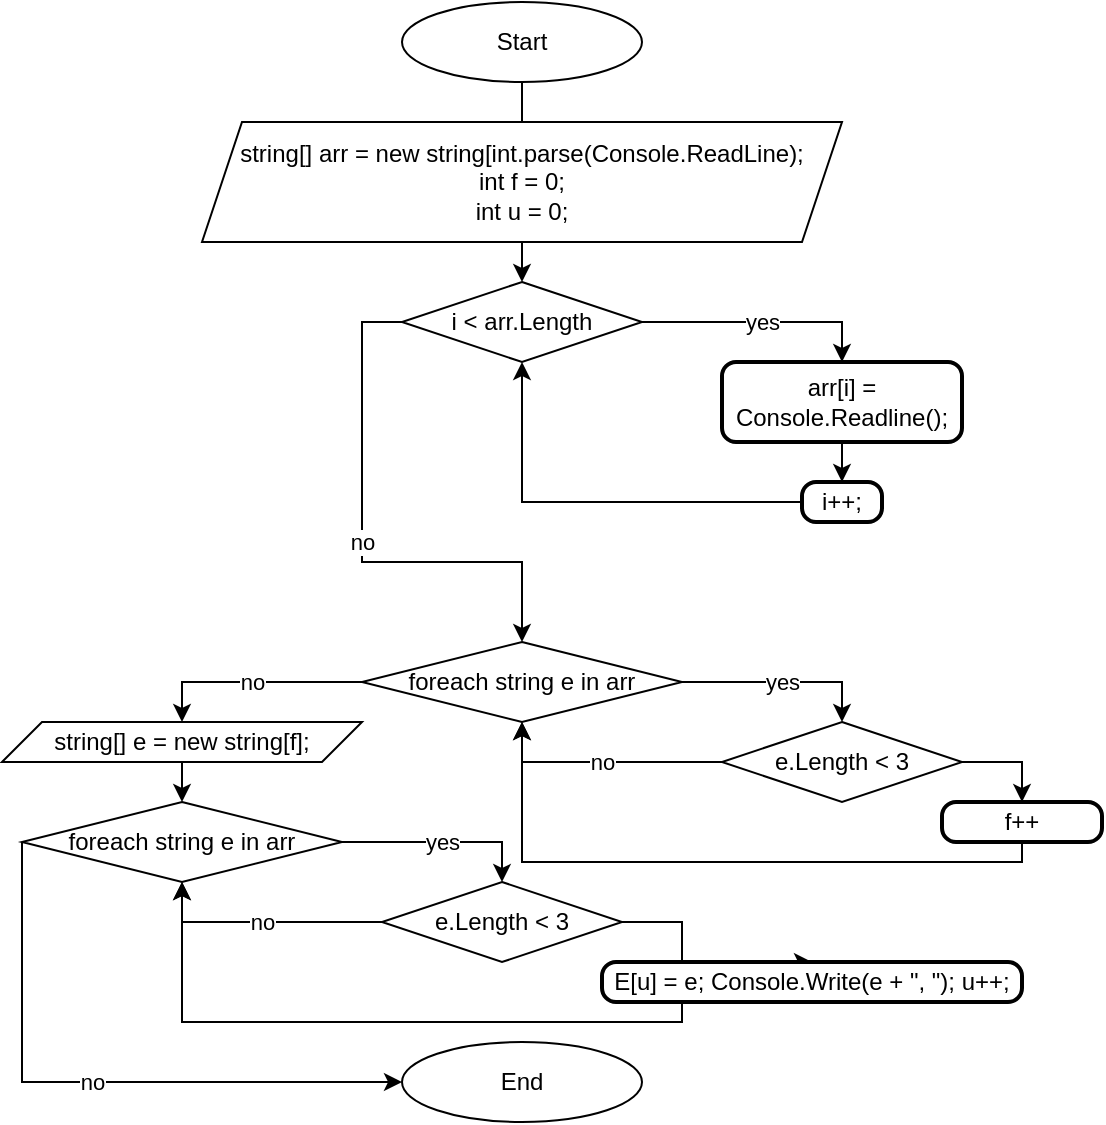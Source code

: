 <mxfile version="20.5.3" type="device"><diagram id="6y4TyhBN_wVO5j3wtP1p" name="Page-1"><mxGraphModel dx="1422" dy="762" grid="1" gridSize="10" guides="1" tooltips="1" connect="1" arrows="1" fold="1" page="1" pageScale="1" pageWidth="560" pageHeight="560" math="0" shadow="0"><root><mxCell id="0"/><mxCell id="1" parent="0"/><mxCell id="0K4t3KVqaAA1te7R-SWw-9" value="" style="edgeStyle=orthogonalEdgeStyle;rounded=0;orthogonalLoop=1;jettySize=auto;html=1;" edge="1" parent="1" source="0K4t3KVqaAA1te7R-SWw-1" target="0K4t3KVqaAA1te7R-SWw-4"><mxGeometry relative="1" as="geometry"/></mxCell><mxCell id="0K4t3KVqaAA1te7R-SWw-1" value="Start" style="ellipse;whiteSpace=wrap;html=1;" vertex="1" parent="1"><mxGeometry x="200" width="120" height="40" as="geometry"/></mxCell><mxCell id="0K4t3KVqaAA1te7R-SWw-3" value="string[] arr = new string[int.parse(Console.ReadLine);&lt;br&gt;int f = 0;&lt;br&gt;int u = 0;" style="shape=parallelogram;perimeter=parallelogramPerimeter;whiteSpace=wrap;html=1;fixedSize=1;" vertex="1" parent="1"><mxGeometry x="100" y="60" width="320" height="60" as="geometry"/></mxCell><mxCell id="0K4t3KVqaAA1te7R-SWw-10" value="yes" style="edgeStyle=orthogonalEdgeStyle;rounded=0;orthogonalLoop=1;jettySize=auto;html=1;entryX=0.5;entryY=0;entryDx=0;entryDy=0;" edge="1" parent="1" source="0K4t3KVqaAA1te7R-SWw-4" target="0K4t3KVqaAA1te7R-SWw-7"><mxGeometry relative="1" as="geometry"/></mxCell><mxCell id="0K4t3KVqaAA1te7R-SWw-20" value="no" style="edgeStyle=orthogonalEdgeStyle;rounded=0;orthogonalLoop=1;jettySize=auto;html=1;entryX=0.5;entryY=0;entryDx=0;entryDy=0;" edge="1" parent="1" source="0K4t3KVqaAA1te7R-SWw-4" target="0K4t3KVqaAA1te7R-SWw-14"><mxGeometry relative="1" as="geometry"><mxPoint x="260" y="280" as="targetPoint"/><Array as="points"><mxPoint x="180" y="160"/><mxPoint x="180" y="280"/><mxPoint x="260" y="280"/></Array></mxGeometry></mxCell><mxCell id="0K4t3KVqaAA1te7R-SWw-4" value="i &amp;lt; arr.Length" style="rhombus;whiteSpace=wrap;html=1;" vertex="1" parent="1"><mxGeometry x="200" y="140" width="120" height="40" as="geometry"/></mxCell><mxCell id="0K4t3KVqaAA1te7R-SWw-11" value="" style="edgeStyle=orthogonalEdgeStyle;rounded=0;orthogonalLoop=1;jettySize=auto;html=1;" edge="1" parent="1" source="0K4t3KVqaAA1te7R-SWw-7" target="0K4t3KVqaAA1te7R-SWw-8"><mxGeometry relative="1" as="geometry"/></mxCell><mxCell id="0K4t3KVqaAA1te7R-SWw-7" value="arr[i] = Console.Readline();" style="rounded=1;whiteSpace=wrap;html=1;absoluteArcSize=1;arcSize=14;strokeWidth=2;" vertex="1" parent="1"><mxGeometry x="360" y="180" width="120" height="40" as="geometry"/></mxCell><mxCell id="0K4t3KVqaAA1te7R-SWw-12" style="edgeStyle=orthogonalEdgeStyle;rounded=0;orthogonalLoop=1;jettySize=auto;html=1;entryX=0.5;entryY=1;entryDx=0;entryDy=0;" edge="1" parent="1" source="0K4t3KVqaAA1te7R-SWw-8" target="0K4t3KVqaAA1te7R-SWw-4"><mxGeometry relative="1" as="geometry"/></mxCell><mxCell id="0K4t3KVqaAA1te7R-SWw-8" value="i++;" style="rounded=1;whiteSpace=wrap;html=1;absoluteArcSize=1;arcSize=14;strokeWidth=2;" vertex="1" parent="1"><mxGeometry x="400" y="240" width="40" height="20" as="geometry"/></mxCell><mxCell id="0K4t3KVqaAA1te7R-SWw-18" value="yes" style="edgeStyle=orthogonalEdgeStyle;rounded=0;orthogonalLoop=1;jettySize=auto;html=1;entryX=0.5;entryY=0;entryDx=0;entryDy=0;" edge="1" parent="1" source="0K4t3KVqaAA1te7R-SWw-14" target="0K4t3KVqaAA1te7R-SWw-16"><mxGeometry relative="1" as="geometry"/></mxCell><mxCell id="0K4t3KVqaAA1te7R-SWw-26" value="no" style="edgeStyle=orthogonalEdgeStyle;rounded=0;orthogonalLoop=1;jettySize=auto;html=1;entryX=0.5;entryY=0;entryDx=0;entryDy=0;" edge="1" parent="1" source="0K4t3KVqaAA1te7R-SWw-14" target="0K4t3KVqaAA1te7R-SWw-25"><mxGeometry relative="1" as="geometry"><Array as="points"><mxPoint x="90" y="340"/></Array></mxGeometry></mxCell><mxCell id="0K4t3KVqaAA1te7R-SWw-14" value="foreach string e in arr" style="rhombus;whiteSpace=wrap;html=1;" vertex="1" parent="1"><mxGeometry x="180" y="320" width="160" height="40" as="geometry"/></mxCell><mxCell id="0K4t3KVqaAA1te7R-SWw-17" value="no" style="edgeStyle=orthogonalEdgeStyle;rounded=0;orthogonalLoop=1;jettySize=auto;html=1;entryX=0.5;entryY=1;entryDx=0;entryDy=0;" edge="1" parent="1" source="0K4t3KVqaAA1te7R-SWw-16" target="0K4t3KVqaAA1te7R-SWw-14"><mxGeometry relative="1" as="geometry"/></mxCell><mxCell id="0K4t3KVqaAA1te7R-SWw-23" style="edgeStyle=orthogonalEdgeStyle;rounded=0;orthogonalLoop=1;jettySize=auto;html=1;entryX=0.5;entryY=0;entryDx=0;entryDy=0;" edge="1" parent="1" source="0K4t3KVqaAA1te7R-SWw-16" target="0K4t3KVqaAA1te7R-SWw-21"><mxGeometry relative="1" as="geometry"><mxPoint x="520" y="400" as="targetPoint"/><Array as="points"><mxPoint x="510" y="380"/></Array></mxGeometry></mxCell><mxCell id="0K4t3KVqaAA1te7R-SWw-16" value="e.Length &amp;lt; 3" style="rhombus;whiteSpace=wrap;html=1;" vertex="1" parent="1"><mxGeometry x="360" y="360" width="120" height="40" as="geometry"/></mxCell><mxCell id="0K4t3KVqaAA1te7R-SWw-24" style="edgeStyle=orthogonalEdgeStyle;rounded=0;orthogonalLoop=1;jettySize=auto;html=1;entryX=0.5;entryY=1;entryDx=0;entryDy=0;" edge="1" parent="1" source="0K4t3KVqaAA1te7R-SWw-21" target="0K4t3KVqaAA1te7R-SWw-14"><mxGeometry relative="1" as="geometry"><Array as="points"><mxPoint x="510" y="430"/><mxPoint x="260" y="430"/></Array></mxGeometry></mxCell><mxCell id="0K4t3KVqaAA1te7R-SWw-21" value="f++" style="rounded=1;whiteSpace=wrap;html=1;absoluteArcSize=1;arcSize=14;strokeWidth=2;" vertex="1" parent="1"><mxGeometry x="470" y="400" width="80" height="20" as="geometry"/></mxCell><mxCell id="0K4t3KVqaAA1te7R-SWw-29" value="" style="edgeStyle=orthogonalEdgeStyle;rounded=0;orthogonalLoop=1;jettySize=auto;html=1;" edge="1" parent="1" source="0K4t3KVqaAA1te7R-SWw-25"><mxGeometry relative="1" as="geometry"><mxPoint x="90" y="400" as="targetPoint"/></mxGeometry></mxCell><mxCell id="0K4t3KVqaAA1te7R-SWw-25" value="string[] e = new string[f];" style="shape=parallelogram;perimeter=parallelogramPerimeter;whiteSpace=wrap;html=1;fixedSize=1;" vertex="1" parent="1"><mxGeometry y="360" width="180" height="20" as="geometry"/></mxCell><mxCell id="0K4t3KVqaAA1te7R-SWw-30" value="yes" style="edgeStyle=orthogonalEdgeStyle;rounded=0;orthogonalLoop=1;jettySize=auto;html=1;entryX=0.5;entryY=0;entryDx=0;entryDy=0;" edge="1" parent="1" source="0K4t3KVqaAA1te7R-SWw-31" target="0K4t3KVqaAA1te7R-SWw-34"><mxGeometry relative="1" as="geometry"/></mxCell><mxCell id="0K4t3KVqaAA1te7R-SWw-38" value="no" style="edgeStyle=orthogonalEdgeStyle;rounded=0;orthogonalLoop=1;jettySize=auto;html=1;exitX=0;exitY=0.5;exitDx=0;exitDy=0;entryX=0;entryY=0.5;entryDx=0;entryDy=0;" edge="1" parent="1" source="0K4t3KVqaAA1te7R-SWw-31" target="0K4t3KVqaAA1te7R-SWw-37"><mxGeometry relative="1" as="geometry"><Array as="points"><mxPoint x="10" y="540"/></Array></mxGeometry></mxCell><mxCell id="0K4t3KVqaAA1te7R-SWw-31" value="foreach string e in arr" style="rhombus;whiteSpace=wrap;html=1;" vertex="1" parent="1"><mxGeometry x="10" y="400" width="160" height="40" as="geometry"/></mxCell><mxCell id="0K4t3KVqaAA1te7R-SWw-32" value="no" style="edgeStyle=orthogonalEdgeStyle;rounded=0;orthogonalLoop=1;jettySize=auto;html=1;entryX=0.5;entryY=1;entryDx=0;entryDy=0;" edge="1" parent="1" source="0K4t3KVqaAA1te7R-SWw-34" target="0K4t3KVqaAA1te7R-SWw-31"><mxGeometry relative="1" as="geometry"/></mxCell><mxCell id="0K4t3KVqaAA1te7R-SWw-33" style="edgeStyle=orthogonalEdgeStyle;rounded=0;orthogonalLoop=1;jettySize=auto;html=1;entryX=0.5;entryY=0;entryDx=0;entryDy=0;" edge="1" parent="1" source="0K4t3KVqaAA1te7R-SWw-34" target="0K4t3KVqaAA1te7R-SWw-36"><mxGeometry relative="1" as="geometry"><mxPoint x="350" y="480" as="targetPoint"/><Array as="points"><mxPoint x="340" y="460"/></Array></mxGeometry></mxCell><mxCell id="0K4t3KVqaAA1te7R-SWw-34" value="e.Length &amp;lt; 3" style="rhombus;whiteSpace=wrap;html=1;" vertex="1" parent="1"><mxGeometry x="190" y="440" width="120" height="40" as="geometry"/></mxCell><mxCell id="0K4t3KVqaAA1te7R-SWw-35" style="edgeStyle=orthogonalEdgeStyle;rounded=0;orthogonalLoop=1;jettySize=auto;html=1;entryX=0.5;entryY=1;entryDx=0;entryDy=0;" edge="1" parent="1" source="0K4t3KVqaAA1te7R-SWw-36" target="0K4t3KVqaAA1te7R-SWw-31"><mxGeometry relative="1" as="geometry"><Array as="points"><mxPoint x="340" y="510"/><mxPoint x="90" y="510"/></Array></mxGeometry></mxCell><mxCell id="0K4t3KVqaAA1te7R-SWw-36" value="E[u] = e; Console.Write(e + &quot;, &quot;); u++;" style="rounded=1;whiteSpace=wrap;html=1;absoluteArcSize=1;arcSize=14;strokeWidth=2;" vertex="1" parent="1"><mxGeometry x="300" y="480" width="210" height="20" as="geometry"/></mxCell><mxCell id="0K4t3KVqaAA1te7R-SWw-37" value="End" style="ellipse;whiteSpace=wrap;html=1;" vertex="1" parent="1"><mxGeometry x="200" y="520" width="120" height="40" as="geometry"/></mxCell></root></mxGraphModel></diagram></mxfile>